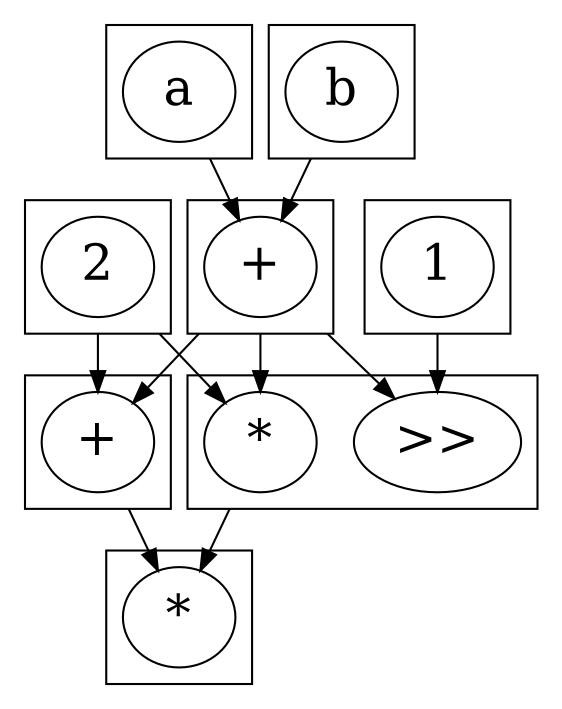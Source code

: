 digraph G {
    graph [compound=true];
    rankdir = "TD";
    fontsize="24"
    node [ fontsize="24" ]


    subgraph cluster_add_2 {
        add_2 [label="+"];
    }
    subgraph cluster_shift_1 {
        shift_1 [label=">>"];
        mul_2 [label="*"];
    }
    subgraph cluster_a_b_add {
        a_b_add [label="+"];
    }
    subgraph cluster_final_result {
        final_result [label="*"];
    }
    subgraph cluster_a {
        a [label="a"];
    }
    subgraph cluster_b {
        b [label="b"];
    }
    subgraph cluster_t2 {
        t2 [label="2"];
    }
    subgraph cluster_t1 {
        t1 [label="1"];
    }

    a -> a_b_add [ltail=cluster_a]
    b -> a_b_add [ltail=cluster_b]

    t2 -> add_2 [ltail=cluster_t2]
    a_b_add -> add_2 [ltail=cluster_a_b_add]

    t2 -> mul_2 [ltail=cluster_t2]
    a_b_add -> mul_2 [ltail=cluster_a_b_add]

    t1 -> shift_1 [ltail=cluster_t1]
    a_b_add -> shift_1 [ltail=cluster_a_b_add]

    add_2 -> final_result [ltail=cluster_add_2]
    mul_2 -> final_result [ltail=cluster_shift_1]


}




